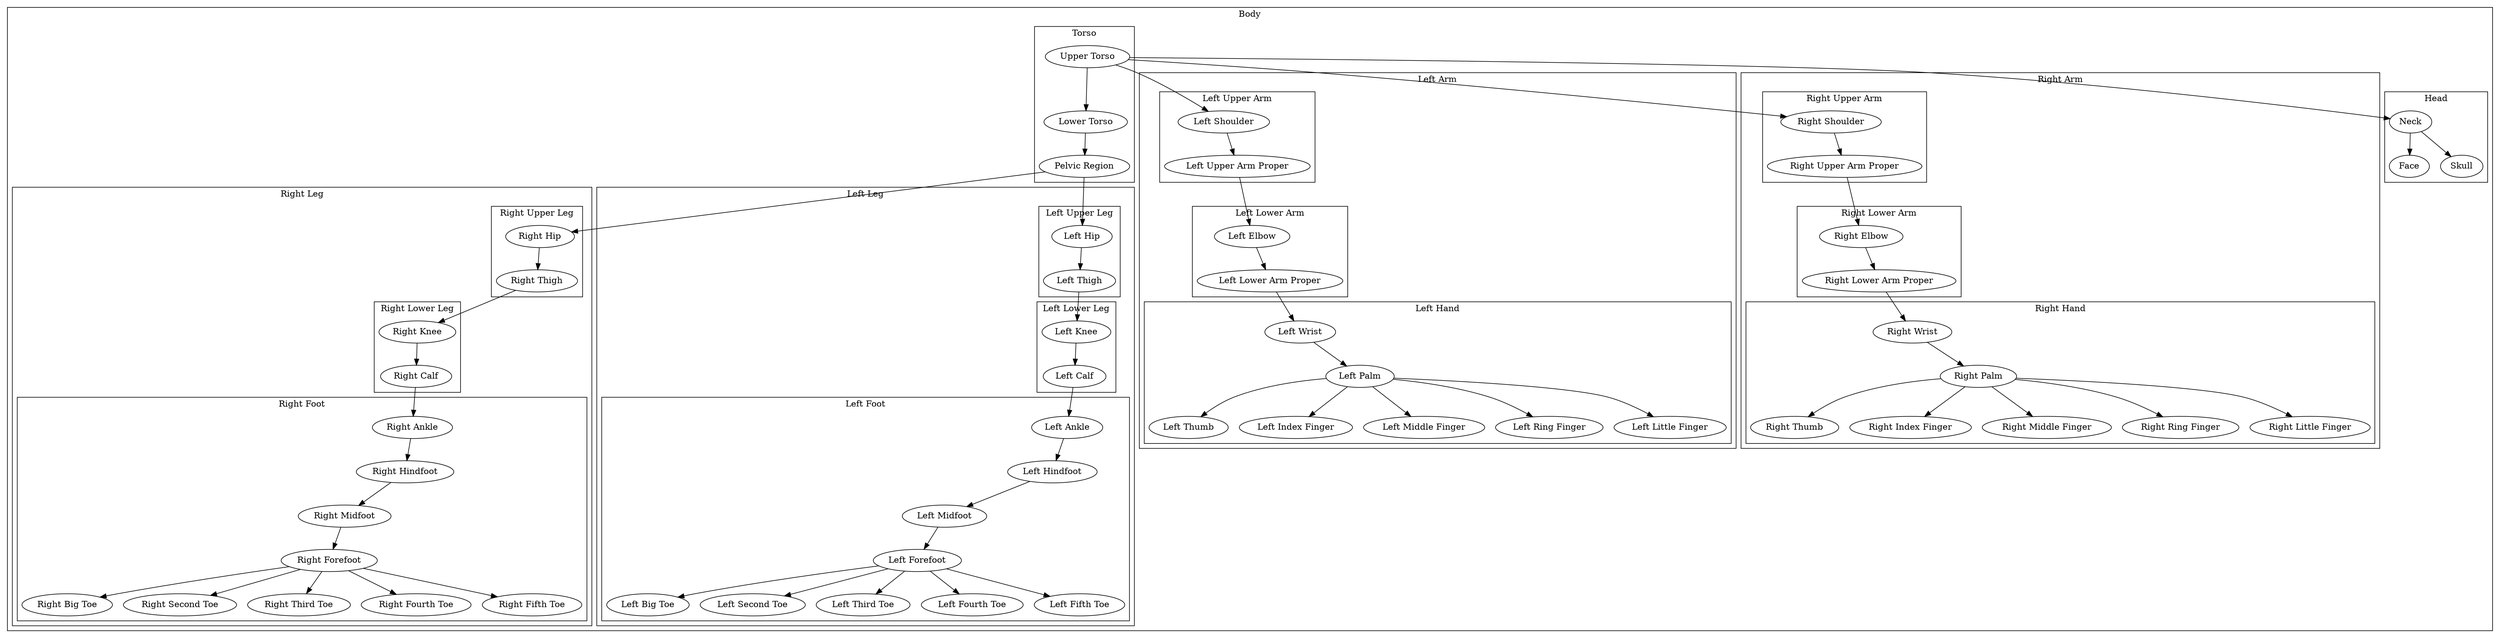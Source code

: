 digraph G {
	subgraph cluster_ROOT {
		label = "Body";
	subgraph cluster_L_ARM {
		label = "Left Arm";
	subgraph cluster_L_UPPER_ARM {
		label = "Left Upper Arm";
		L_SHOULDER [label="Left Shoulder"];
		L_UPPER_ARM_PROPER [label="Left Upper Arm Proper"];
	 } 
	subgraph cluster_L_LOWER_ARM {
		label = "Left Lower Arm";
		L_ELBOW [label="Left Elbow"];
		L_LOWER_ARM_PROPER [label="Left Lower Arm Proper"];
	 } 
	subgraph cluster_L_HAND {
		label = "Left Hand";
		L_WRIST [label="Left Wrist"];
		L_PALM [label="Left Palm"];
		L_THUMB [label="Left Thumb"];
		L_INDEX [label="Left Index Finger"];
		L_MIDDLE [label="Left Middle Finger"];
		L_RING [label="Left Ring Finger"];
		L_LITTLE [label="Left Little Finger"];
	 } 
	 } 
	subgraph cluster_R_ARM {
		label = "Right Arm";
	subgraph cluster_R_UPPER_ARM {
		label = "Right Upper Arm";
		R_SHOULDER [label="Right Shoulder"];
		R_UPPER_ARM_PROPER [label="Right Upper Arm Proper"];
	 } 
	subgraph cluster_R_LOWER_ARM {
		label = "Right Lower Arm";
		R_ELBOW [label="Right Elbow"];
		R_LOWER_ARM_PROPER [label="Right Lower Arm Proper"];
	 } 
	subgraph cluster_R_HAND {
		label = "Right Hand";
		R_WRIST [label="Right Wrist"];
		R_PALM [label="Right Palm"];
		R_THUMB [label="Right Thumb"];
		R_INDEX [label="Right Index Finger"];
		R_MIDDLE [label="Right Middle Finger"];
		R_RING [label="Right Ring Finger"];
		R_LITTLE [label="Right Little Finger"];
	 } 
	 } 
	subgraph cluster_TORSO {
		label = "Torso";
		UPPER_TORSO [label="Upper Torso"];
		ABDOMEN [label="Lower Torso"];
		PELVIS [label="Pelvic Region"];
	 } 
	subgraph cluster_HEAD {
		label = "Head";
		NECK [label="Neck"];
		VISCEROCRANIUM [label="Face"];
		NEUROCRANIUM [label="Skull"];
	 } 
	subgraph cluster_R_LEG {
		label = "Right Leg";
	subgraph cluster_R_UPPER_LEG {
		label = "Right Upper Leg";
		R_HIP [label="Right Hip"];
		R_THIGH [label="Right Thigh"];
	 } 
	subgraph cluster_R_LOWER_LEG {
		label = "Right Lower Leg";
		R_KNEE [label="Right Knee"];
		R_CALF [label="Right Calf"];
	 } 
	subgraph cluster_R_FOOT {
		label = "Right Foot";
		R_ANKLE [label="Right Ankle"];
		R_HINDFOOT [label="Right Hindfoot"];
		R_MIDFOOT [label="Right Midfoot"];
		R_FOREFOOT [label="Right Forefoot"];
		R_HALLUX [label="Right Big Toe"];
		R_SECOND_TOE [label="Right Second Toe"];
		R_THIRD_TOE [label="Right Third Toe"];
		R_FOURTH_TOE [label="Right Fourth Toe"];
		R_FIFTH_TOE [label="Right Fifth Toe"];
	 } 
	 } 
	subgraph cluster_L_LEG {
		label = "Left Leg";
	subgraph cluster_L_UPPER_LEG {
		label = "Left Upper Leg";
		L_HIP [label="Left Hip"];
		L_THIGH [label="Left Thigh"];
	 } 
	subgraph cluster_L_LOWER_LEG {
		label = "Left Lower Leg";
		L_KNEE [label="Left Knee"];
		L_CALF [label="Left Calf"];
	 } 
	subgraph cluster_L_FOOT {
		label = "Left Foot";
		L_ANKLE [label="Left Ankle"];
		L_HINDFOOT [label="Left Hindfoot"];
		L_MIDFOOT [label="Left Midfoot"];
		L_FOREFOOT [label="Left Forefoot"];
		L_HALLUX [label="Left Big Toe"];
		L_SECOND_TOE [label="Left Second Toe"];
		L_THIRD_TOE [label="Left Third Toe"];
		L_FOURTH_TOE [label="Left Fourth Toe"];
		L_FIFTH_TOE [label="Left Fifth Toe"];
	 } 
	 } 
	 } 

UPPER_TORSO -> L_SHOULDER;
L_SHOULDER -> L_UPPER_ARM_PROPER;
L_UPPER_ARM_PROPER -> L_ELBOW;
L_ELBOW -> L_LOWER_ARM_PROPER;
L_LOWER_ARM_PROPER -> L_WRIST;
L_WRIST -> L_PALM;
L_PALM -> L_THUMB;
L_PALM -> L_INDEX;
L_PALM -> L_MIDDLE;
L_PALM -> L_RING;
L_PALM -> L_LITTLE;
UPPER_TORSO -> R_SHOULDER;
R_SHOULDER -> R_UPPER_ARM_PROPER;
R_UPPER_ARM_PROPER -> R_ELBOW;
R_ELBOW -> R_LOWER_ARM_PROPER;
R_LOWER_ARM_PROPER -> R_WRIST;
R_WRIST -> R_PALM;
R_PALM -> R_THUMB;
R_PALM -> R_INDEX;
R_PALM -> R_MIDDLE;
R_PALM -> R_RING;
R_PALM -> R_LITTLE;
UPPER_TORSO -> ABDOMEN;
ABDOMEN -> PELVIS;
UPPER_TORSO -> NECK;
NECK -> VISCEROCRANIUM;
NECK -> NEUROCRANIUM;
PELVIS -> R_HIP;
R_HIP -> R_THIGH;
R_THIGH -> R_KNEE;
R_KNEE -> R_CALF;
R_CALF -> R_ANKLE;
R_ANKLE -> R_HINDFOOT;
R_HINDFOOT -> R_MIDFOOT;
R_MIDFOOT -> R_FOREFOOT;
R_FOREFOOT -> R_HALLUX;
R_FOREFOOT -> R_SECOND_TOE;
R_FOREFOOT -> R_THIRD_TOE;
R_FOREFOOT -> R_FOURTH_TOE;
R_FOREFOOT -> R_FIFTH_TOE;
PELVIS -> L_HIP;
L_HIP -> L_THIGH;
L_THIGH -> L_KNEE;
L_KNEE -> L_CALF;
L_CALF -> L_ANKLE;
L_ANKLE -> L_HINDFOOT;
L_HINDFOOT -> L_MIDFOOT;
L_MIDFOOT -> L_FOREFOOT;
L_FOREFOOT -> L_HALLUX;
L_FOREFOOT -> L_SECOND_TOE;
L_FOREFOOT -> L_THIRD_TOE;
L_FOREFOOT -> L_FOURTH_TOE;
L_FOREFOOT -> L_FIFTH_TOE;
}
